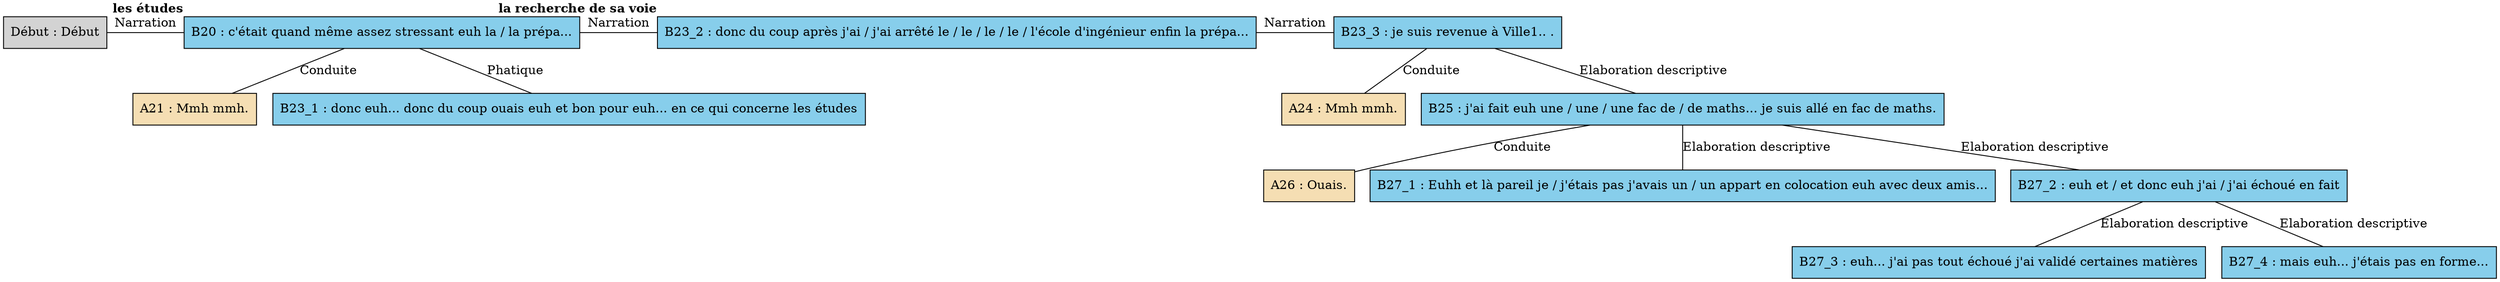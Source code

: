 digraph E07 {
	node [shape=box style=filled]
	"Début" [label="Début : Début" xlabel=""]
	B20 [label="B20 : c'était quand même assez stressant euh la / la prépa..." fillcolor=skyblue xlabel=<<B>les études</B>>]
	A21 [label="A21 : Mmh mmh." fillcolor=wheat xlabel=""]
	B23_1 [label="B23_1 : donc euh... donc du coup ouais euh et bon pour euh... en ce qui concerne les études" fillcolor=skyblue xlabel=""]
	B23_2 [label="B23_2 : donc du coup après j'ai / j'ai arrêté le / le / le / le / l'école d'ingénieur enfin la prépa..." fillcolor=skyblue xlabel=<<B>la recherche de sa voie</B>>]
	B23_3 [label="B23_3 : je suis revenue à Ville1.. ." fillcolor=skyblue xlabel=""]
	A24 [label="A24 : Mmh mmh." fillcolor=wheat xlabel=""]
	B25 [label="B25 : j'ai fait euh une / une / une fac de / de maths... je suis allé en fac de maths." fillcolor=skyblue xlabel=""]
	A26 [label="A26 : Ouais." fillcolor=wheat xlabel=""]
	B27_1 [label="B27_1 : Euhh et là pareil je / j'étais pas j'avais un / un appart en colocation euh avec deux amis..." fillcolor=skyblue xlabel=""]
	B27_2 [label="B27_2 : euh et / et donc euh j'ai / j'ai échoué en fait" fillcolor=skyblue xlabel=""]
	B27_3 [label="B27_3 : euh... j'ai pas tout échoué j'ai validé certaines matières" fillcolor=skyblue xlabel=""]
	B27_4 [label="B27_4 : mais euh... j'étais pas en forme..." fillcolor=skyblue xlabel=""]
	{
		rank=same
		"Début"
		B20
		"Début" -> B20 [label=Narration dir=none]
	}
	B20 -> A21 [label=Conduite dir=none]
	B20 -> B23_1 [label=Phatique dir=none]
	{
		rank=same
		B20
		B23_2
		B20 -> B23_2 [label=Narration dir=none]
	}
	{
		rank=same
		B23_2
		B23_3
		B23_2 -> B23_3 [label=Narration dir=none]
	}
	B23_3 -> A24 [label=Conduite dir=none]
	B23_3 -> B25 [label="Elaboration descriptive" dir=none]
	B25 -> A26 [label=Conduite dir=none]
	B25 -> B27_1 [label="Elaboration descriptive" dir=none]
	B25 -> B27_2 [label="Elaboration descriptive" dir=none]
	B27_2 -> B27_3 [label="Elaboration descriptive" dir=none]
	B27_2 -> B27_4 [label="Elaboration descriptive" dir=none]
}
